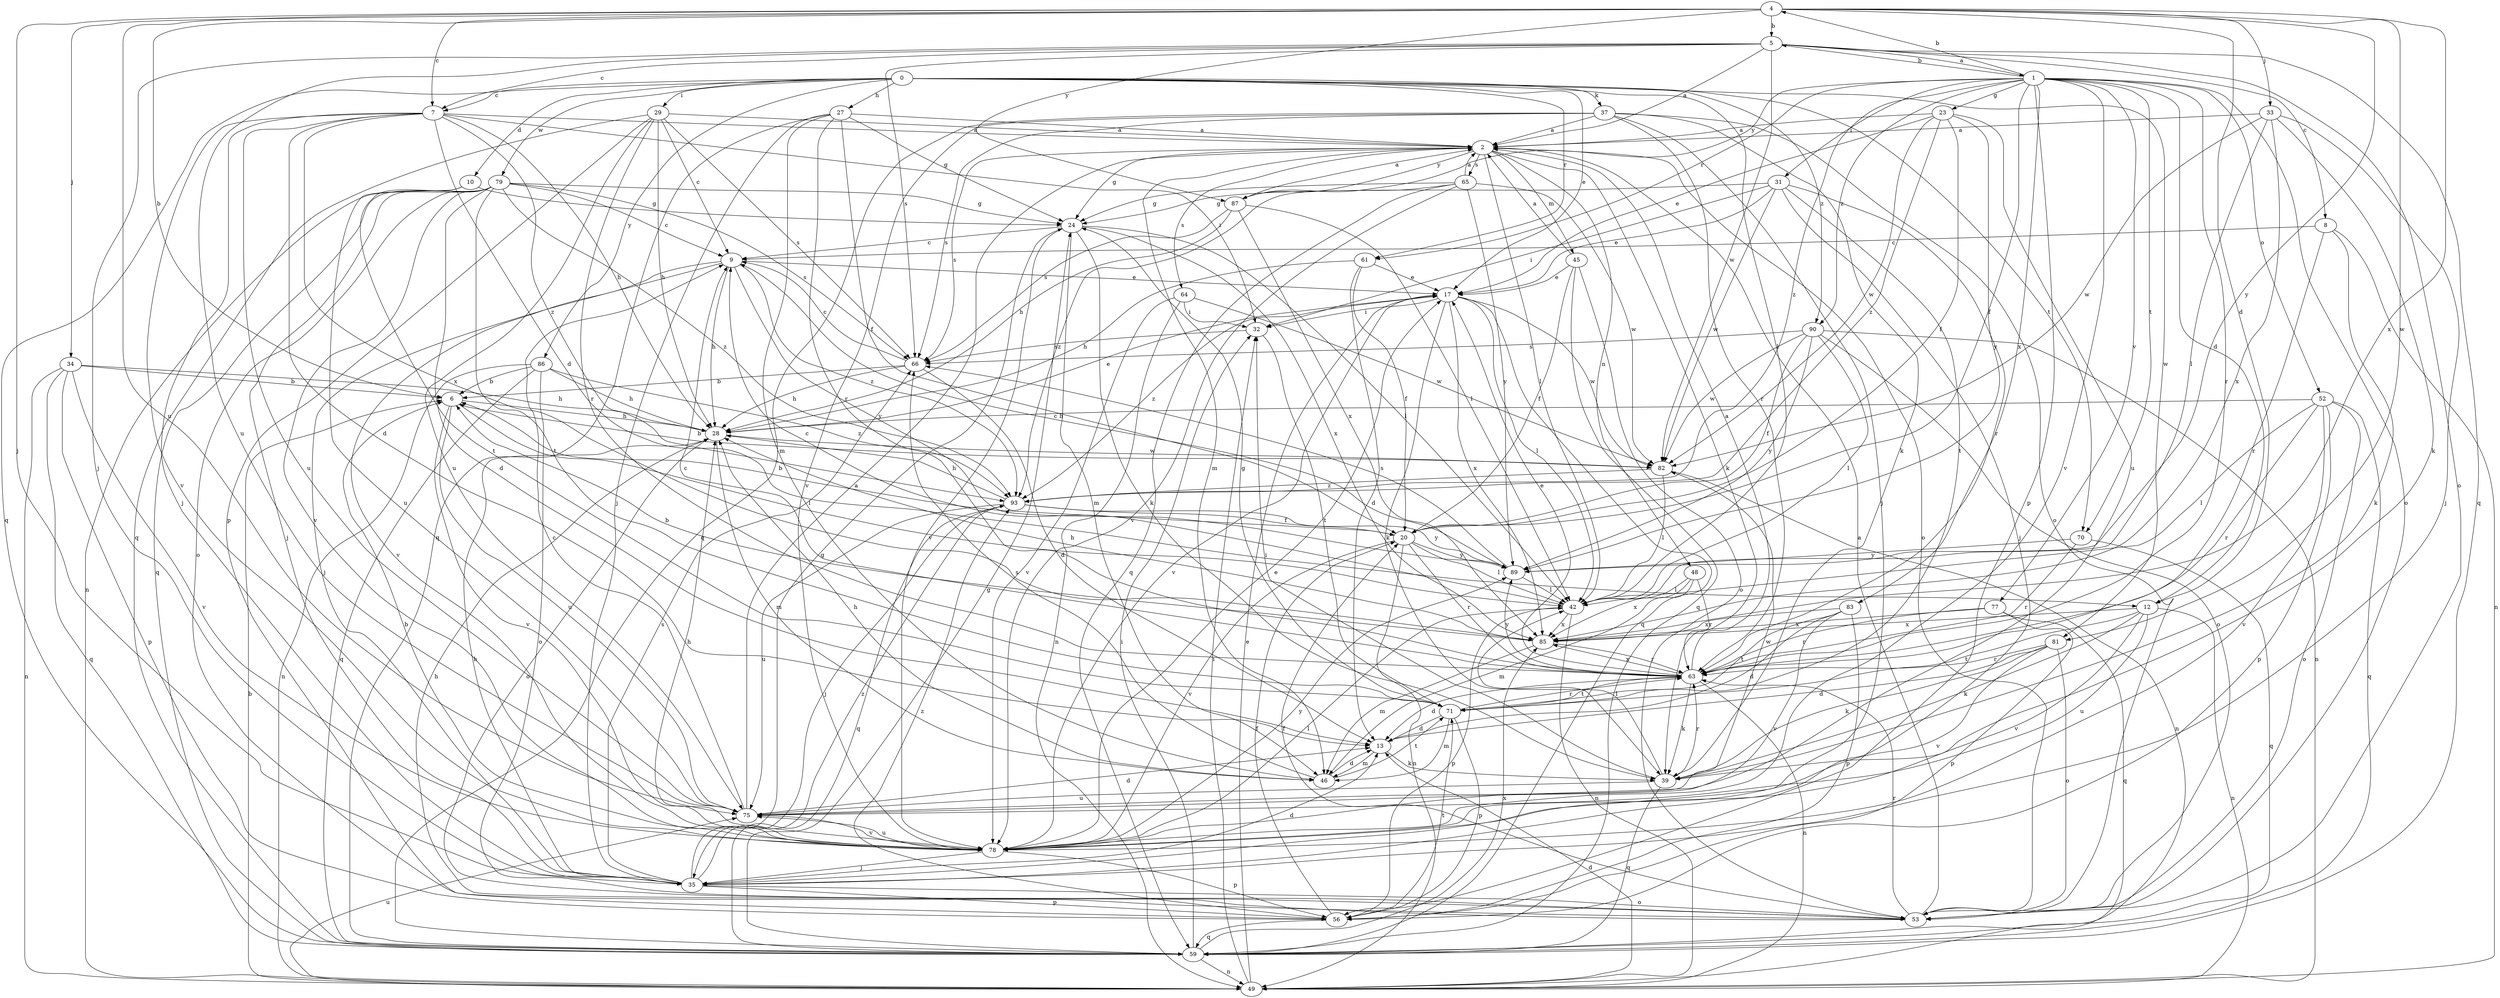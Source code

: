 strict digraph  {
0;
1;
2;
4;
5;
6;
7;
8;
9;
10;
12;
13;
17;
20;
23;
24;
27;
28;
29;
31;
32;
33;
34;
35;
37;
39;
42;
45;
46;
48;
49;
52;
53;
56;
59;
61;
63;
64;
65;
66;
70;
71;
75;
77;
78;
79;
81;
82;
83;
85;
86;
87;
89;
90;
93;
0 -> 7  [label=c];
0 -> 10  [label=d];
0 -> 17  [label=e];
0 -> 27  [label=h];
0 -> 29  [label=i];
0 -> 37  [label=k];
0 -> 42  [label=l];
0 -> 59  [label=q];
0 -> 61  [label=r];
0 -> 70  [label=t];
0 -> 79  [label=w];
0 -> 81  [label=w];
0 -> 86  [label=y];
0 -> 90  [label=z];
1 -> 4  [label=b];
1 -> 5  [label=b];
1 -> 12  [label=d];
1 -> 20  [label=f];
1 -> 23  [label=g];
1 -> 31  [label=i];
1 -> 52  [label=o];
1 -> 53  [label=o];
1 -> 56  [label=p];
1 -> 61  [label=r];
1 -> 63  [label=r];
1 -> 70  [label=t];
1 -> 77  [label=v];
1 -> 78  [label=v];
1 -> 83  [label=x];
1 -> 87  [label=y];
1 -> 90  [label=z];
1 -> 93  [label=z];
2 -> 24  [label=g];
2 -> 39  [label=k];
2 -> 42  [label=l];
2 -> 45  [label=m];
2 -> 46  [label=m];
2 -> 48  [label=n];
2 -> 53  [label=o];
2 -> 64  [label=s];
2 -> 65  [label=s];
2 -> 66  [label=s];
2 -> 87  [label=y];
4 -> 5  [label=b];
4 -> 6  [label=b];
4 -> 7  [label=c];
4 -> 12  [label=d];
4 -> 33  [label=j];
4 -> 34  [label=j];
4 -> 35  [label=j];
4 -> 75  [label=u];
4 -> 81  [label=w];
4 -> 85  [label=x];
4 -> 87  [label=y];
4 -> 89  [label=y];
5 -> 1  [label=a];
5 -> 2  [label=a];
5 -> 7  [label=c];
5 -> 8  [label=c];
5 -> 35  [label=j];
5 -> 53  [label=o];
5 -> 59  [label=q];
5 -> 66  [label=s];
5 -> 75  [label=u];
5 -> 82  [label=w];
6 -> 28  [label=h];
6 -> 42  [label=l];
6 -> 75  [label=u];
6 -> 78  [label=v];
7 -> 2  [label=a];
7 -> 12  [label=d];
7 -> 13  [label=d];
7 -> 28  [label=h];
7 -> 32  [label=i];
7 -> 35  [label=j];
7 -> 75  [label=u];
7 -> 78  [label=v];
7 -> 85  [label=x];
7 -> 93  [label=z];
8 -> 9  [label=c];
8 -> 39  [label=k];
8 -> 49  [label=n];
8 -> 63  [label=r];
9 -> 17  [label=e];
9 -> 28  [label=h];
9 -> 35  [label=j];
9 -> 78  [label=v];
9 -> 89  [label=y];
9 -> 93  [label=z];
10 -> 24  [label=g];
10 -> 71  [label=t];
10 -> 75  [label=u];
12 -> 39  [label=k];
12 -> 49  [label=n];
12 -> 71  [label=t];
12 -> 75  [label=u];
12 -> 78  [label=v];
12 -> 85  [label=x];
13 -> 39  [label=k];
13 -> 46  [label=m];
17 -> 32  [label=i];
17 -> 39  [label=k];
17 -> 42  [label=l];
17 -> 59  [label=q];
17 -> 78  [label=v];
17 -> 82  [label=w];
17 -> 85  [label=x];
17 -> 93  [label=z];
20 -> 6  [label=b];
20 -> 42  [label=l];
20 -> 49  [label=n];
20 -> 63  [label=r];
20 -> 78  [label=v];
20 -> 89  [label=y];
23 -> 2  [label=a];
23 -> 17  [label=e];
23 -> 20  [label=f];
23 -> 75  [label=u];
23 -> 82  [label=w];
23 -> 89  [label=y];
23 -> 93  [label=z];
24 -> 9  [label=c];
24 -> 39  [label=k];
24 -> 42  [label=l];
24 -> 46  [label=m];
24 -> 78  [label=v];
24 -> 85  [label=x];
27 -> 2  [label=a];
27 -> 20  [label=f];
27 -> 24  [label=g];
27 -> 35  [label=j];
27 -> 46  [label=m];
27 -> 59  [label=q];
27 -> 63  [label=r];
28 -> 17  [label=e];
28 -> 46  [label=m];
28 -> 53  [label=o];
28 -> 82  [label=w];
29 -> 2  [label=a];
29 -> 9  [label=c];
29 -> 28  [label=h];
29 -> 56  [label=p];
29 -> 59  [label=q];
29 -> 63  [label=r];
29 -> 66  [label=s];
29 -> 75  [label=u];
31 -> 17  [label=e];
31 -> 24  [label=g];
31 -> 32  [label=i];
31 -> 35  [label=j];
31 -> 63  [label=r];
31 -> 71  [label=t];
31 -> 82  [label=w];
32 -> 66  [label=s];
32 -> 71  [label=t];
33 -> 2  [label=a];
33 -> 35  [label=j];
33 -> 39  [label=k];
33 -> 42  [label=l];
33 -> 82  [label=w];
33 -> 85  [label=x];
34 -> 6  [label=b];
34 -> 28  [label=h];
34 -> 49  [label=n];
34 -> 56  [label=p];
34 -> 59  [label=q];
34 -> 78  [label=v];
35 -> 13  [label=d];
35 -> 24  [label=g];
35 -> 28  [label=h];
35 -> 53  [label=o];
35 -> 56  [label=p];
35 -> 66  [label=s];
35 -> 93  [label=z];
37 -> 2  [label=a];
37 -> 35  [label=j];
37 -> 39  [label=k];
37 -> 53  [label=o];
37 -> 59  [label=q];
37 -> 63  [label=r];
37 -> 66  [label=s];
37 -> 78  [label=v];
39 -> 32  [label=i];
39 -> 42  [label=l];
39 -> 59  [label=q];
39 -> 63  [label=r];
39 -> 75  [label=u];
42 -> 9  [label=c];
42 -> 49  [label=n];
42 -> 56  [label=p];
42 -> 85  [label=x];
45 -> 2  [label=a];
45 -> 17  [label=e];
45 -> 20  [label=f];
45 -> 53  [label=o];
45 -> 59  [label=q];
46 -> 13  [label=d];
46 -> 28  [label=h];
46 -> 66  [label=s];
46 -> 71  [label=t];
48 -> 42  [label=l];
48 -> 46  [label=m];
48 -> 63  [label=r];
48 -> 85  [label=x];
49 -> 6  [label=b];
49 -> 13  [label=d];
49 -> 17  [label=e];
49 -> 32  [label=i];
49 -> 75  [label=u];
52 -> 28  [label=h];
52 -> 42  [label=l];
52 -> 53  [label=o];
52 -> 56  [label=p];
52 -> 59  [label=q];
52 -> 63  [label=r];
52 -> 78  [label=v];
53 -> 2  [label=a];
53 -> 20  [label=f];
53 -> 28  [label=h];
53 -> 63  [label=r];
56 -> 20  [label=f];
56 -> 59  [label=q];
56 -> 71  [label=t];
56 -> 93  [label=z];
59 -> 24  [label=g];
59 -> 32  [label=i];
59 -> 49  [label=n];
59 -> 85  [label=x];
61 -> 13  [label=d];
61 -> 17  [label=e];
61 -> 20  [label=f];
61 -> 28  [label=h];
63 -> 2  [label=a];
63 -> 9  [label=c];
63 -> 13  [label=d];
63 -> 17  [label=e];
63 -> 39  [label=k];
63 -> 49  [label=n];
63 -> 71  [label=t];
63 -> 85  [label=x];
63 -> 89  [label=y];
64 -> 32  [label=i];
64 -> 49  [label=n];
64 -> 78  [label=v];
64 -> 82  [label=w];
65 -> 2  [label=a];
65 -> 24  [label=g];
65 -> 59  [label=q];
65 -> 78  [label=v];
65 -> 82  [label=w];
65 -> 89  [label=y];
65 -> 93  [label=z];
66 -> 6  [label=b];
66 -> 9  [label=c];
66 -> 13  [label=d];
66 -> 28  [label=h];
70 -> 59  [label=q];
70 -> 63  [label=r];
70 -> 89  [label=y];
71 -> 13  [label=d];
71 -> 24  [label=g];
71 -> 46  [label=m];
71 -> 56  [label=p];
71 -> 63  [label=r];
75 -> 2  [label=a];
75 -> 9  [label=c];
75 -> 13  [label=d];
75 -> 78  [label=v];
75 -> 82  [label=w];
77 -> 56  [label=p];
77 -> 59  [label=q];
77 -> 63  [label=r];
77 -> 85  [label=x];
78 -> 6  [label=b];
78 -> 17  [label=e];
78 -> 28  [label=h];
78 -> 35  [label=j];
78 -> 42  [label=l];
78 -> 56  [label=p];
78 -> 75  [label=u];
78 -> 89  [label=y];
79 -> 9  [label=c];
79 -> 13  [label=d];
79 -> 24  [label=g];
79 -> 35  [label=j];
79 -> 49  [label=n];
79 -> 53  [label=o];
79 -> 59  [label=q];
79 -> 66  [label=s];
79 -> 71  [label=t];
79 -> 78  [label=v];
79 -> 93  [label=z];
81 -> 13  [label=d];
81 -> 39  [label=k];
81 -> 53  [label=o];
81 -> 63  [label=r];
81 -> 78  [label=v];
82 -> 6  [label=b];
82 -> 42  [label=l];
82 -> 49  [label=n];
82 -> 93  [label=z];
83 -> 13  [label=d];
83 -> 56  [label=p];
83 -> 71  [label=t];
83 -> 78  [label=v];
83 -> 85  [label=x];
85 -> 6  [label=b];
85 -> 28  [label=h];
85 -> 46  [label=m];
85 -> 63  [label=r];
86 -> 6  [label=b];
86 -> 28  [label=h];
86 -> 49  [label=n];
86 -> 53  [label=o];
86 -> 59  [label=q];
86 -> 93  [label=z];
87 -> 2  [label=a];
87 -> 28  [label=h];
87 -> 42  [label=l];
87 -> 66  [label=s];
87 -> 85  [label=x];
89 -> 9  [label=c];
89 -> 42  [label=l];
89 -> 66  [label=s];
90 -> 20  [label=f];
90 -> 42  [label=l];
90 -> 49  [label=n];
90 -> 53  [label=o];
90 -> 66  [label=s];
90 -> 82  [label=w];
90 -> 89  [label=y];
93 -> 20  [label=f];
93 -> 28  [label=h];
93 -> 35  [label=j];
93 -> 59  [label=q];
93 -> 75  [label=u];
93 -> 89  [label=y];
}
